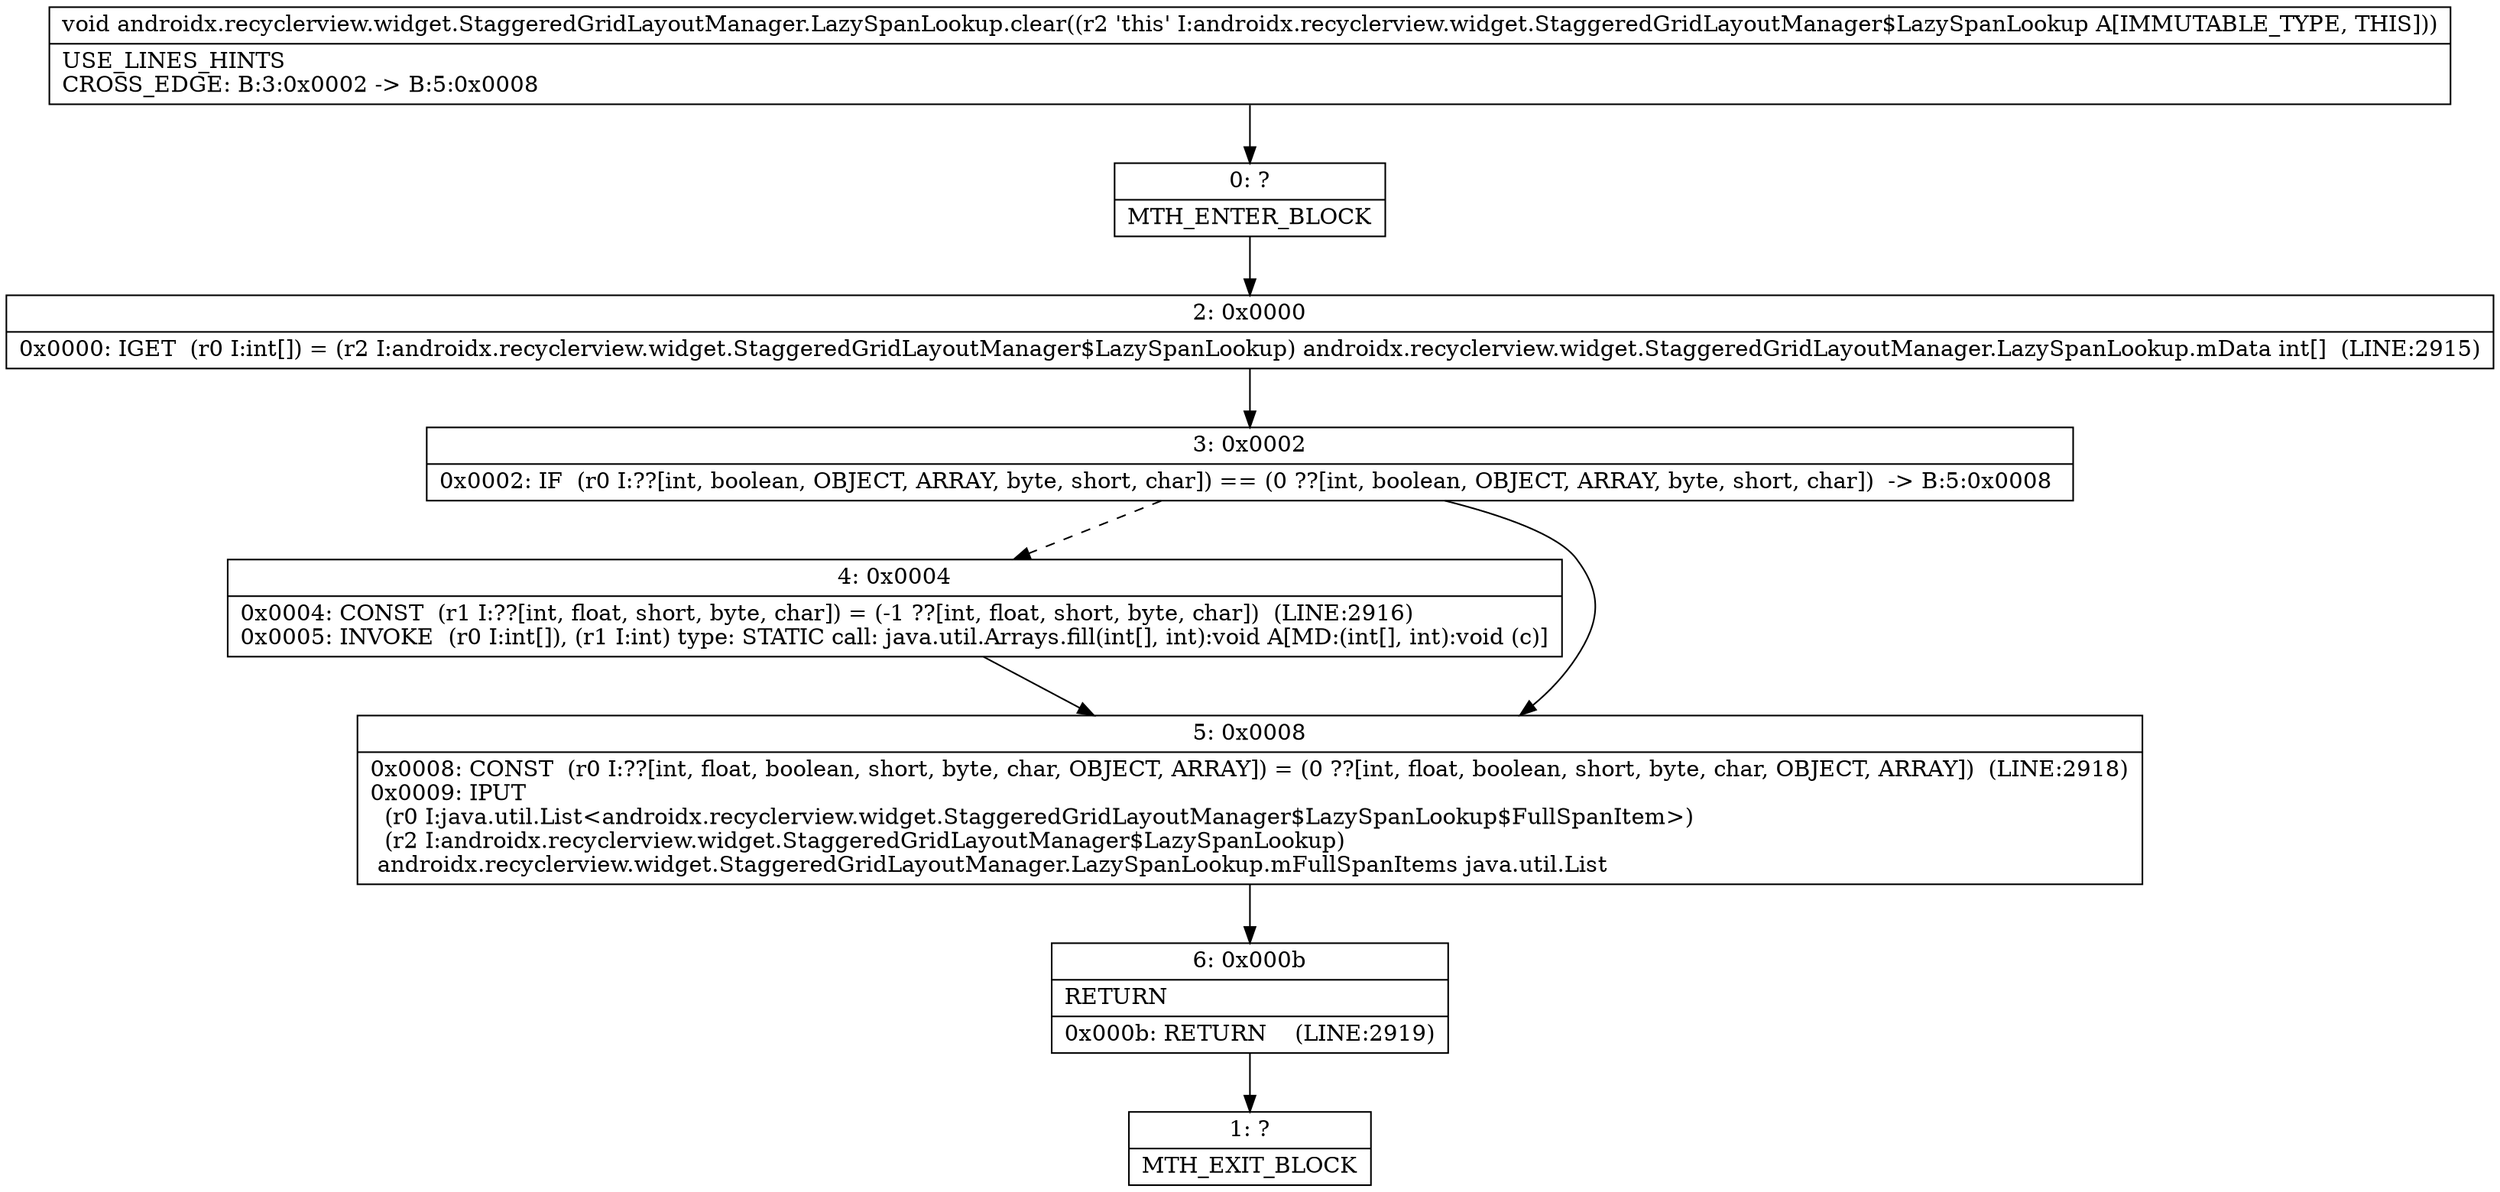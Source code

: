 digraph "CFG forandroidx.recyclerview.widget.StaggeredGridLayoutManager.LazySpanLookup.clear()V" {
Node_0 [shape=record,label="{0\:\ ?|MTH_ENTER_BLOCK\l}"];
Node_2 [shape=record,label="{2\:\ 0x0000|0x0000: IGET  (r0 I:int[]) = (r2 I:androidx.recyclerview.widget.StaggeredGridLayoutManager$LazySpanLookup) androidx.recyclerview.widget.StaggeredGridLayoutManager.LazySpanLookup.mData int[]  (LINE:2915)\l}"];
Node_3 [shape=record,label="{3\:\ 0x0002|0x0002: IF  (r0 I:??[int, boolean, OBJECT, ARRAY, byte, short, char]) == (0 ??[int, boolean, OBJECT, ARRAY, byte, short, char])  \-\> B:5:0x0008 \l}"];
Node_4 [shape=record,label="{4\:\ 0x0004|0x0004: CONST  (r1 I:??[int, float, short, byte, char]) = (\-1 ??[int, float, short, byte, char])  (LINE:2916)\l0x0005: INVOKE  (r0 I:int[]), (r1 I:int) type: STATIC call: java.util.Arrays.fill(int[], int):void A[MD:(int[], int):void (c)]\l}"];
Node_5 [shape=record,label="{5\:\ 0x0008|0x0008: CONST  (r0 I:??[int, float, boolean, short, byte, char, OBJECT, ARRAY]) = (0 ??[int, float, boolean, short, byte, char, OBJECT, ARRAY])  (LINE:2918)\l0x0009: IPUT  \l  (r0 I:java.util.List\<androidx.recyclerview.widget.StaggeredGridLayoutManager$LazySpanLookup$FullSpanItem\>)\l  (r2 I:androidx.recyclerview.widget.StaggeredGridLayoutManager$LazySpanLookup)\l androidx.recyclerview.widget.StaggeredGridLayoutManager.LazySpanLookup.mFullSpanItems java.util.List \l}"];
Node_6 [shape=record,label="{6\:\ 0x000b|RETURN\l|0x000b: RETURN    (LINE:2919)\l}"];
Node_1 [shape=record,label="{1\:\ ?|MTH_EXIT_BLOCK\l}"];
MethodNode[shape=record,label="{void androidx.recyclerview.widget.StaggeredGridLayoutManager.LazySpanLookup.clear((r2 'this' I:androidx.recyclerview.widget.StaggeredGridLayoutManager$LazySpanLookup A[IMMUTABLE_TYPE, THIS]))  | USE_LINES_HINTS\lCROSS_EDGE: B:3:0x0002 \-\> B:5:0x0008\l}"];
MethodNode -> Node_0;Node_0 -> Node_2;
Node_2 -> Node_3;
Node_3 -> Node_4[style=dashed];
Node_3 -> Node_5;
Node_4 -> Node_5;
Node_5 -> Node_6;
Node_6 -> Node_1;
}

